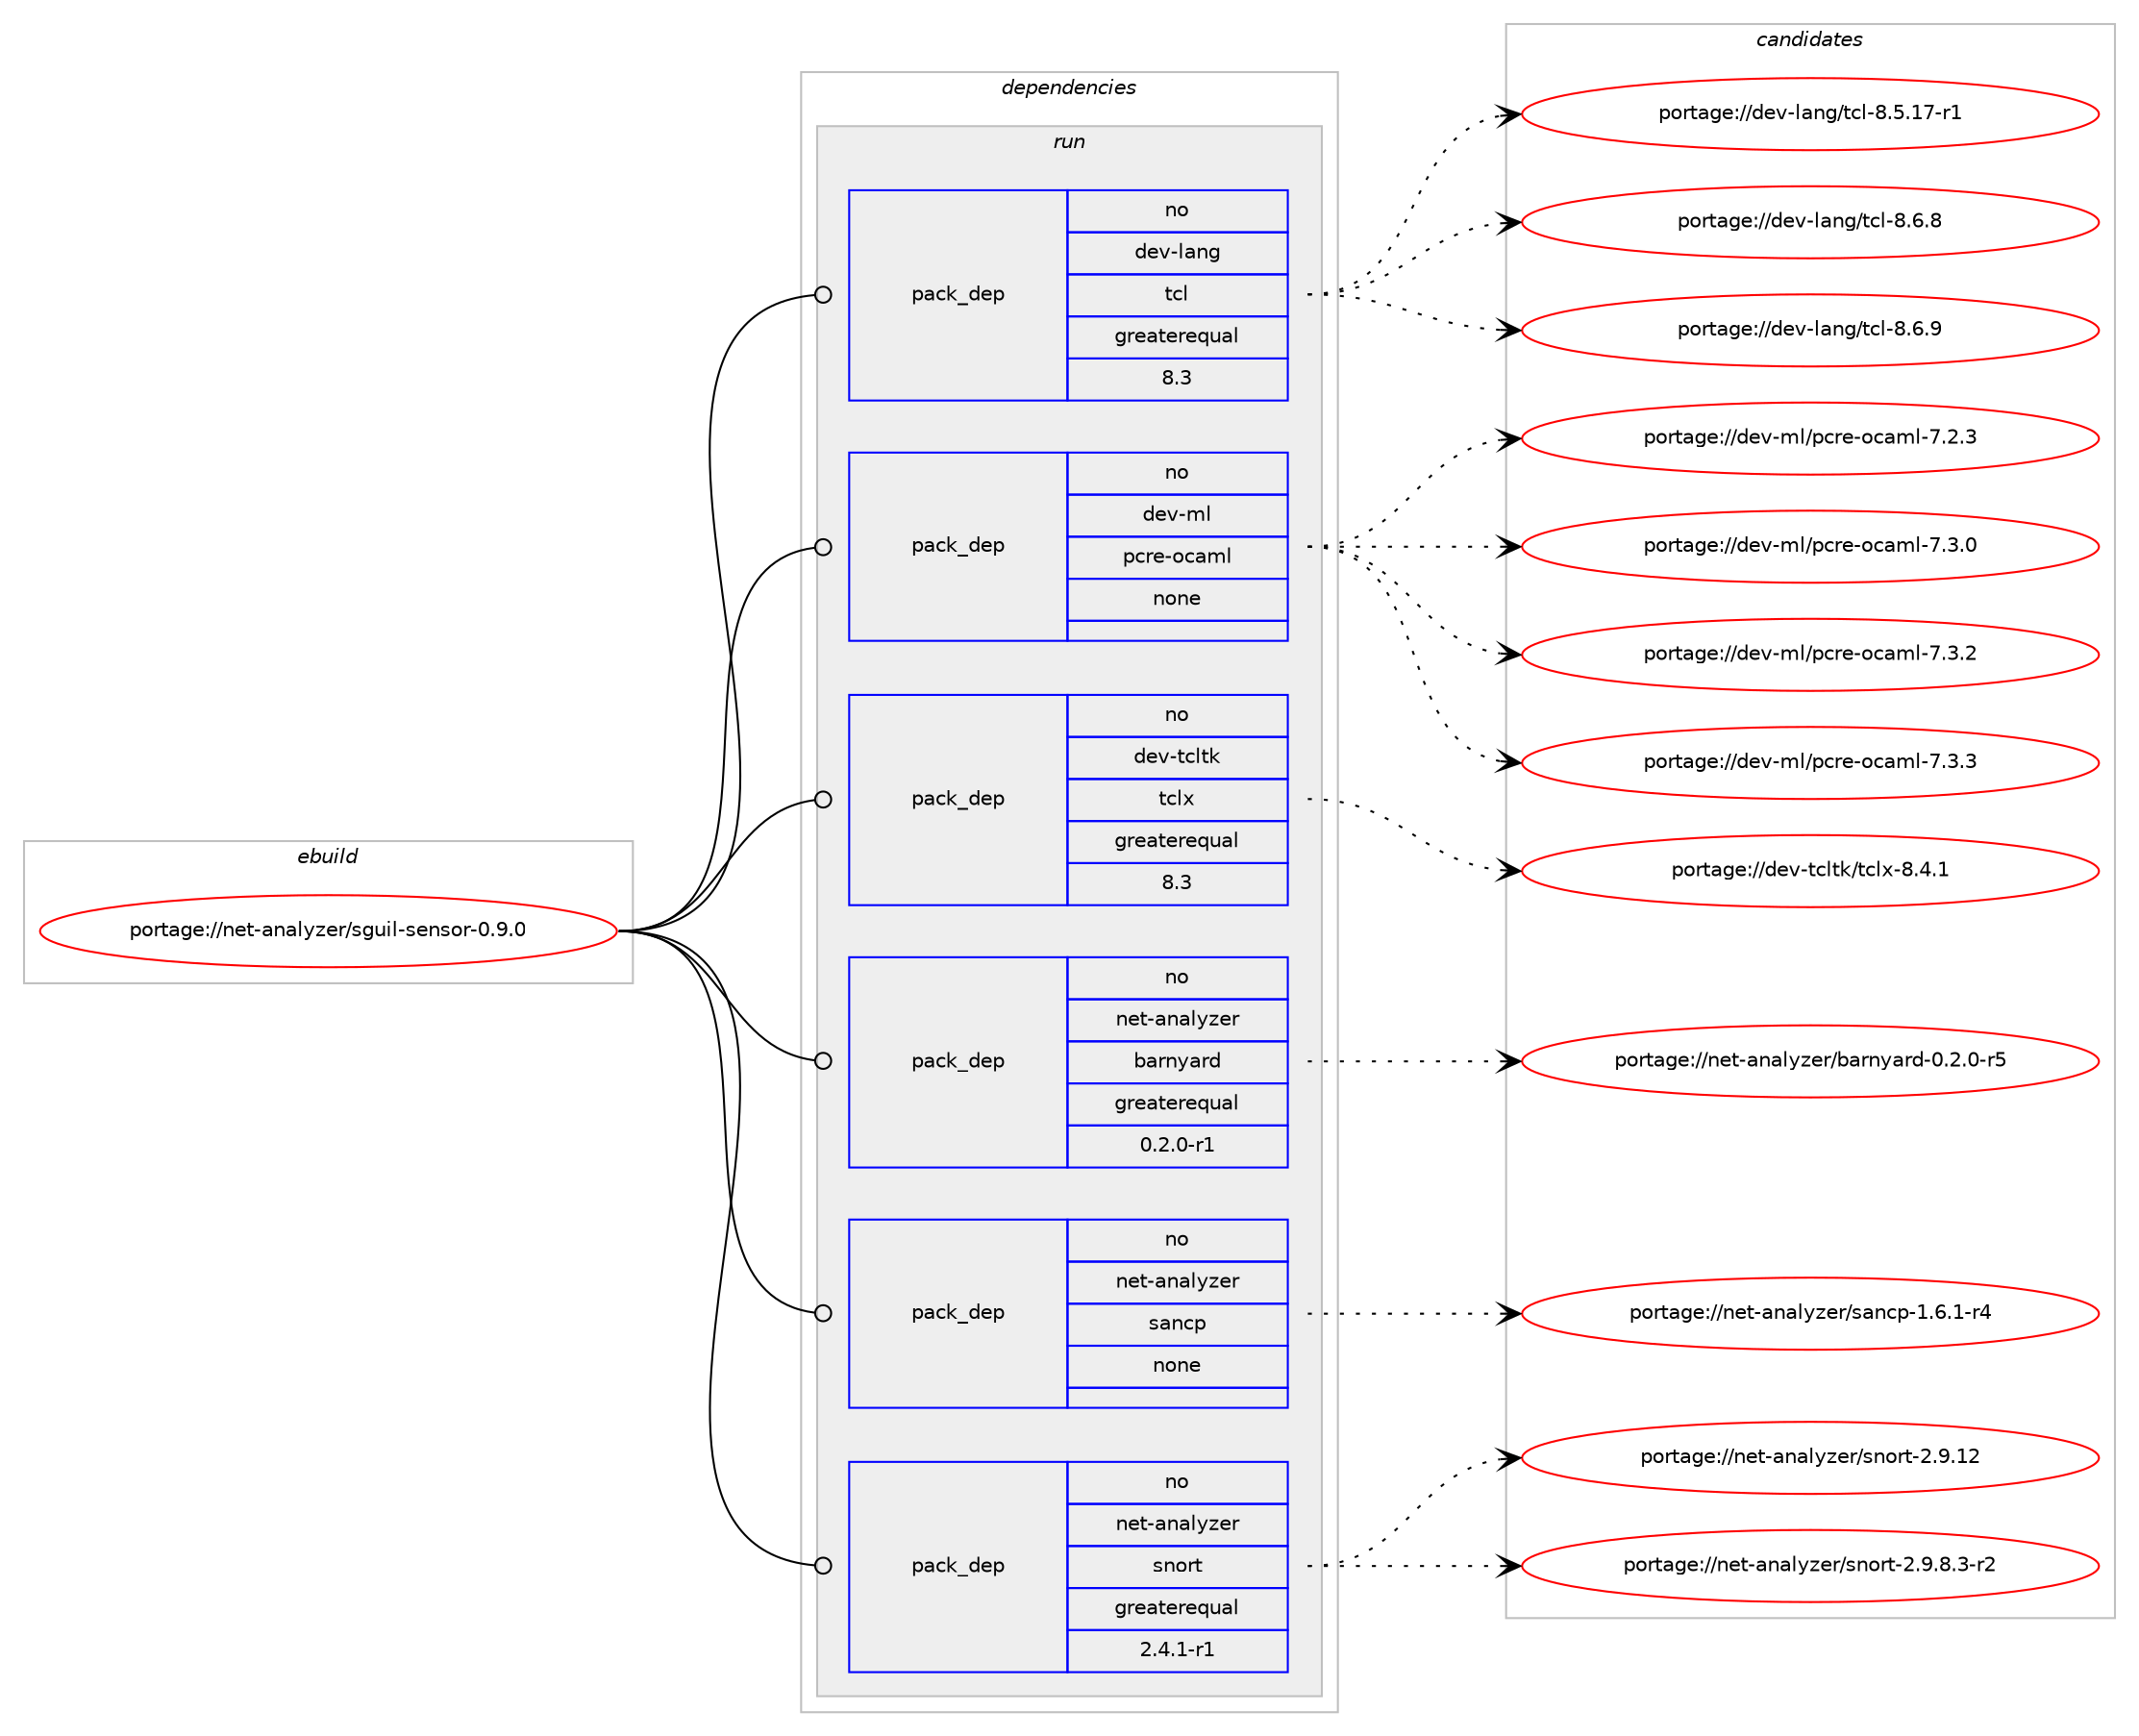 digraph prolog {

# *************
# Graph options
# *************

newrank=true;
concentrate=true;
compound=true;
graph [rankdir=LR,fontname=Helvetica,fontsize=10,ranksep=1.5];#, ranksep=2.5, nodesep=0.2];
edge  [arrowhead=vee];
node  [fontname=Helvetica,fontsize=10];

# **********
# The ebuild
# **********

subgraph cluster_leftcol {
color=gray;
rank=same;
label=<<i>ebuild</i>>;
id [label="portage://net-analyzer/sguil-sensor-0.9.0", color=red, width=4, href="../net-analyzer/sguil-sensor-0.9.0.svg"];
}

# ****************
# The dependencies
# ****************

subgraph cluster_midcol {
color=gray;
label=<<i>dependencies</i>>;
subgraph cluster_compile {
fillcolor="#eeeeee";
style=filled;
label=<<i>compile</i>>;
}
subgraph cluster_compileandrun {
fillcolor="#eeeeee";
style=filled;
label=<<i>compile and run</i>>;
}
subgraph cluster_run {
fillcolor="#eeeeee";
style=filled;
label=<<i>run</i>>;
subgraph pack255915 {
dependency348558 [label=<<TABLE BORDER="0" CELLBORDER="1" CELLSPACING="0" CELLPADDING="4" WIDTH="220"><TR><TD ROWSPAN="6" CELLPADDING="30">pack_dep</TD></TR><TR><TD WIDTH="110">no</TD></TR><TR><TD>dev-lang</TD></TR><TR><TD>tcl</TD></TR><TR><TD>greaterequal</TD></TR><TR><TD>8.3</TD></TR></TABLE>>, shape=none, color=blue];
}
id:e -> dependency348558:w [weight=20,style="solid",arrowhead="odot"];
subgraph pack255916 {
dependency348559 [label=<<TABLE BORDER="0" CELLBORDER="1" CELLSPACING="0" CELLPADDING="4" WIDTH="220"><TR><TD ROWSPAN="6" CELLPADDING="30">pack_dep</TD></TR><TR><TD WIDTH="110">no</TD></TR><TR><TD>dev-ml</TD></TR><TR><TD>pcre-ocaml</TD></TR><TR><TD>none</TD></TR><TR><TD></TD></TR></TABLE>>, shape=none, color=blue];
}
id:e -> dependency348559:w [weight=20,style="solid",arrowhead="odot"];
subgraph pack255917 {
dependency348560 [label=<<TABLE BORDER="0" CELLBORDER="1" CELLSPACING="0" CELLPADDING="4" WIDTH="220"><TR><TD ROWSPAN="6" CELLPADDING="30">pack_dep</TD></TR><TR><TD WIDTH="110">no</TD></TR><TR><TD>dev-tcltk</TD></TR><TR><TD>tclx</TD></TR><TR><TD>greaterequal</TD></TR><TR><TD>8.3</TD></TR></TABLE>>, shape=none, color=blue];
}
id:e -> dependency348560:w [weight=20,style="solid",arrowhead="odot"];
subgraph pack255918 {
dependency348561 [label=<<TABLE BORDER="0" CELLBORDER="1" CELLSPACING="0" CELLPADDING="4" WIDTH="220"><TR><TD ROWSPAN="6" CELLPADDING="30">pack_dep</TD></TR><TR><TD WIDTH="110">no</TD></TR><TR><TD>net-analyzer</TD></TR><TR><TD>barnyard</TD></TR><TR><TD>greaterequal</TD></TR><TR><TD>0.2.0-r1</TD></TR></TABLE>>, shape=none, color=blue];
}
id:e -> dependency348561:w [weight=20,style="solid",arrowhead="odot"];
subgraph pack255919 {
dependency348562 [label=<<TABLE BORDER="0" CELLBORDER="1" CELLSPACING="0" CELLPADDING="4" WIDTH="220"><TR><TD ROWSPAN="6" CELLPADDING="30">pack_dep</TD></TR><TR><TD WIDTH="110">no</TD></TR><TR><TD>net-analyzer</TD></TR><TR><TD>sancp</TD></TR><TR><TD>none</TD></TR><TR><TD></TD></TR></TABLE>>, shape=none, color=blue];
}
id:e -> dependency348562:w [weight=20,style="solid",arrowhead="odot"];
subgraph pack255920 {
dependency348563 [label=<<TABLE BORDER="0" CELLBORDER="1" CELLSPACING="0" CELLPADDING="4" WIDTH="220"><TR><TD ROWSPAN="6" CELLPADDING="30">pack_dep</TD></TR><TR><TD WIDTH="110">no</TD></TR><TR><TD>net-analyzer</TD></TR><TR><TD>snort</TD></TR><TR><TD>greaterequal</TD></TR><TR><TD>2.4.1-r1</TD></TR></TABLE>>, shape=none, color=blue];
}
id:e -> dependency348563:w [weight=20,style="solid",arrowhead="odot"];
}
}

# **************
# The candidates
# **************

subgraph cluster_choices {
rank=same;
color=gray;
label=<<i>candidates</i>>;

subgraph choice255915 {
color=black;
nodesep=1;
choiceportage10010111845108971101034711699108455646534649554511449 [label="portage://dev-lang/tcl-8.5.17-r1", color=red, width=4,href="../dev-lang/tcl-8.5.17-r1.svg"];
choiceportage10010111845108971101034711699108455646544656 [label="portage://dev-lang/tcl-8.6.8", color=red, width=4,href="../dev-lang/tcl-8.6.8.svg"];
choiceportage10010111845108971101034711699108455646544657 [label="portage://dev-lang/tcl-8.6.9", color=red, width=4,href="../dev-lang/tcl-8.6.9.svg"];
dependency348558:e -> choiceportage10010111845108971101034711699108455646534649554511449:w [style=dotted,weight="100"];
dependency348558:e -> choiceportage10010111845108971101034711699108455646544656:w [style=dotted,weight="100"];
dependency348558:e -> choiceportage10010111845108971101034711699108455646544657:w [style=dotted,weight="100"];
}
subgraph choice255916 {
color=black;
nodesep=1;
choiceportage100101118451091084711299114101451119997109108455546504651 [label="portage://dev-ml/pcre-ocaml-7.2.3", color=red, width=4,href="../dev-ml/pcre-ocaml-7.2.3.svg"];
choiceportage100101118451091084711299114101451119997109108455546514648 [label="portage://dev-ml/pcre-ocaml-7.3.0", color=red, width=4,href="../dev-ml/pcre-ocaml-7.3.0.svg"];
choiceportage100101118451091084711299114101451119997109108455546514650 [label="portage://dev-ml/pcre-ocaml-7.3.2", color=red, width=4,href="../dev-ml/pcre-ocaml-7.3.2.svg"];
choiceportage100101118451091084711299114101451119997109108455546514651 [label="portage://dev-ml/pcre-ocaml-7.3.3", color=red, width=4,href="../dev-ml/pcre-ocaml-7.3.3.svg"];
dependency348559:e -> choiceportage100101118451091084711299114101451119997109108455546504651:w [style=dotted,weight="100"];
dependency348559:e -> choiceportage100101118451091084711299114101451119997109108455546514648:w [style=dotted,weight="100"];
dependency348559:e -> choiceportage100101118451091084711299114101451119997109108455546514650:w [style=dotted,weight="100"];
dependency348559:e -> choiceportage100101118451091084711299114101451119997109108455546514651:w [style=dotted,weight="100"];
}
subgraph choice255917 {
color=black;
nodesep=1;
choiceportage10010111845116991081161074711699108120455646524649 [label="portage://dev-tcltk/tclx-8.4.1", color=red, width=4,href="../dev-tcltk/tclx-8.4.1.svg"];
dependency348560:e -> choiceportage10010111845116991081161074711699108120455646524649:w [style=dotted,weight="100"];
}
subgraph choice255918 {
color=black;
nodesep=1;
choiceportage110101116459711097108121122101114479897114110121971141004548465046484511453 [label="portage://net-analyzer/barnyard-0.2.0-r5", color=red, width=4,href="../net-analyzer/barnyard-0.2.0-r5.svg"];
dependency348561:e -> choiceportage110101116459711097108121122101114479897114110121971141004548465046484511453:w [style=dotted,weight="100"];
}
subgraph choice255919 {
color=black;
nodesep=1;
choiceportage1101011164597110971081211221011144711597110991124549465446494511452 [label="portage://net-analyzer/sancp-1.6.1-r4", color=red, width=4,href="../net-analyzer/sancp-1.6.1-r4.svg"];
dependency348562:e -> choiceportage1101011164597110971081211221011144711597110991124549465446494511452:w [style=dotted,weight="100"];
}
subgraph choice255920 {
color=black;
nodesep=1;
choiceportage1101011164597110971081211221011144711511011111411645504657464950 [label="portage://net-analyzer/snort-2.9.12", color=red, width=4,href="../net-analyzer/snort-2.9.12.svg"];
choiceportage1101011164597110971081211221011144711511011111411645504657465646514511450 [label="portage://net-analyzer/snort-2.9.8.3-r2", color=red, width=4,href="../net-analyzer/snort-2.9.8.3-r2.svg"];
dependency348563:e -> choiceportage1101011164597110971081211221011144711511011111411645504657464950:w [style=dotted,weight="100"];
dependency348563:e -> choiceportage1101011164597110971081211221011144711511011111411645504657465646514511450:w [style=dotted,weight="100"];
}
}

}
